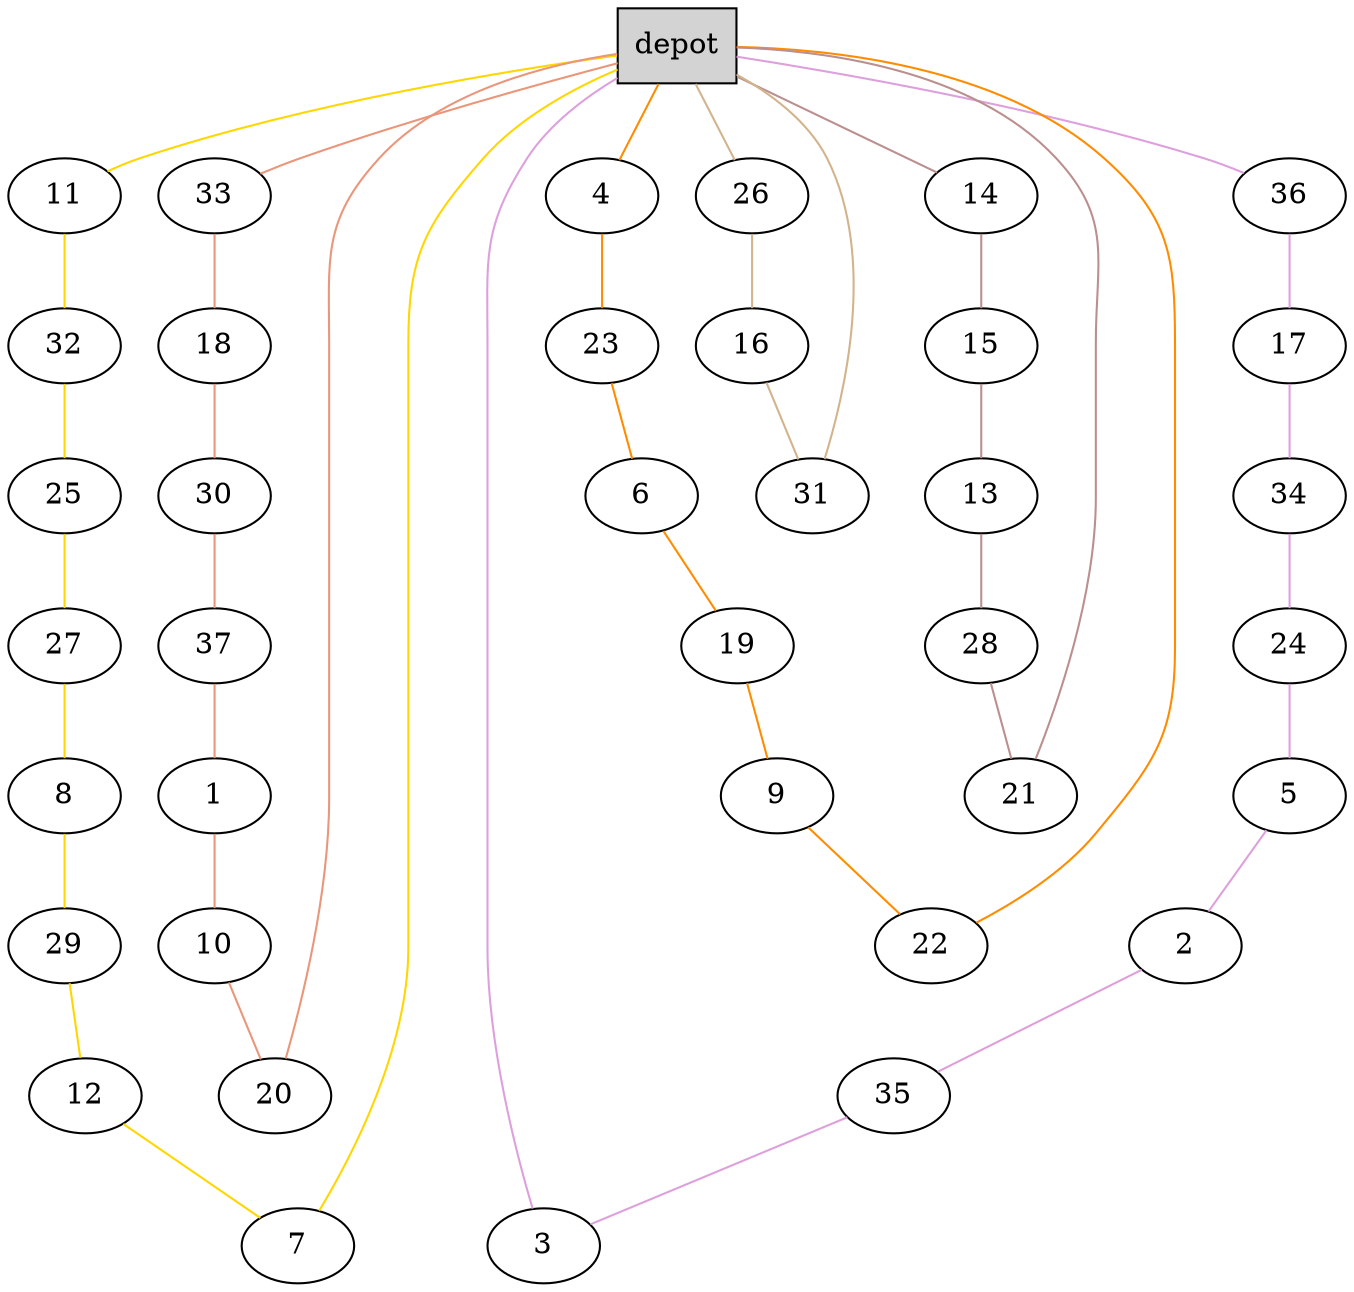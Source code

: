 graph G {
  0[shape = box, label = "depot", style = filled ];
  33[shape = ellipse];
  "0"--"33"[color = darksalmon];
  18[shape = ellipse];
  "33"--"18"[color = darksalmon];
  30[shape = ellipse];
  "18"--"30"[color = darksalmon];
  37[shape = ellipse];
  "30"--"37"[color = darksalmon];
  1[shape = ellipse];
  "37"--"1"[color = darksalmon];
  10[shape = ellipse];
  "1"--"10"[color = darksalmon];
  20[shape = ellipse];
  "10"--"20"[color = darksalmon];
  "20"--"0"[color = darksalmon];
  11[shape = ellipse];
  "0"--"11"[color = gold];
  32[shape = ellipse];
  "11"--"32"[color = gold];
  25[shape = ellipse];
  "32"--"25"[color = gold];
  27[shape = ellipse];
  "25"--"27"[color = gold];
  8[shape = ellipse];
  "27"--"8"[color = gold];
  29[shape = ellipse];
  "8"--"29"[color = gold];
  12[shape = ellipse];
  "29"--"12"[color = gold];
  7[shape = ellipse];
  "12"--"7"[color = gold];
  "7"--"0"[color = gold];
  36[shape = ellipse];
  "0"--"36"[color = plum];
  17[shape = ellipse];
  "36"--"17"[color = plum];
  34[shape = ellipse];
  "17"--"34"[color = plum];
  24[shape = ellipse];
  "34"--"24"[color = plum];
  5[shape = ellipse];
  "24"--"5"[color = plum];
  2[shape = ellipse];
  "5"--"2"[color = plum];
  35[shape = ellipse];
  "2"--"35"[color = plum];
  3[shape = ellipse];
  "35"--"3"[color = plum];
  "3"--"0"[color = plum];
  26[shape = ellipse];
  "0"--"26"[color = tan];
  16[shape = ellipse];
  "26"--"16"[color = tan];
  31[shape = ellipse];
  "16"--"31"[color = tan];
  "31"--"0"[color = tan];
  4[shape = ellipse];
  "0"--"4"[color = darkorange];
  23[shape = ellipse];
  "4"--"23"[color = darkorange];
  6[shape = ellipse];
  "23"--"6"[color = darkorange];
  19[shape = ellipse];
  "6"--"19"[color = darkorange];
  9[shape = ellipse];
  "19"--"9"[color = darkorange];
  22[shape = ellipse];
  "9"--"22"[color = darkorange];
  "22"--"0"[color = darkorange];
  14[shape = ellipse];
  "0"--"14"[color = rosybrown];
  15[shape = ellipse];
  "14"--"15"[color = rosybrown];
  13[shape = ellipse];
  "15"--"13"[color = rosybrown];
  28[shape = ellipse];
  "13"--"28"[color = rosybrown];
  21[shape = ellipse];
  "28"--"21"[color = rosybrown];
  "21"--"0"[color = rosybrown];
}
